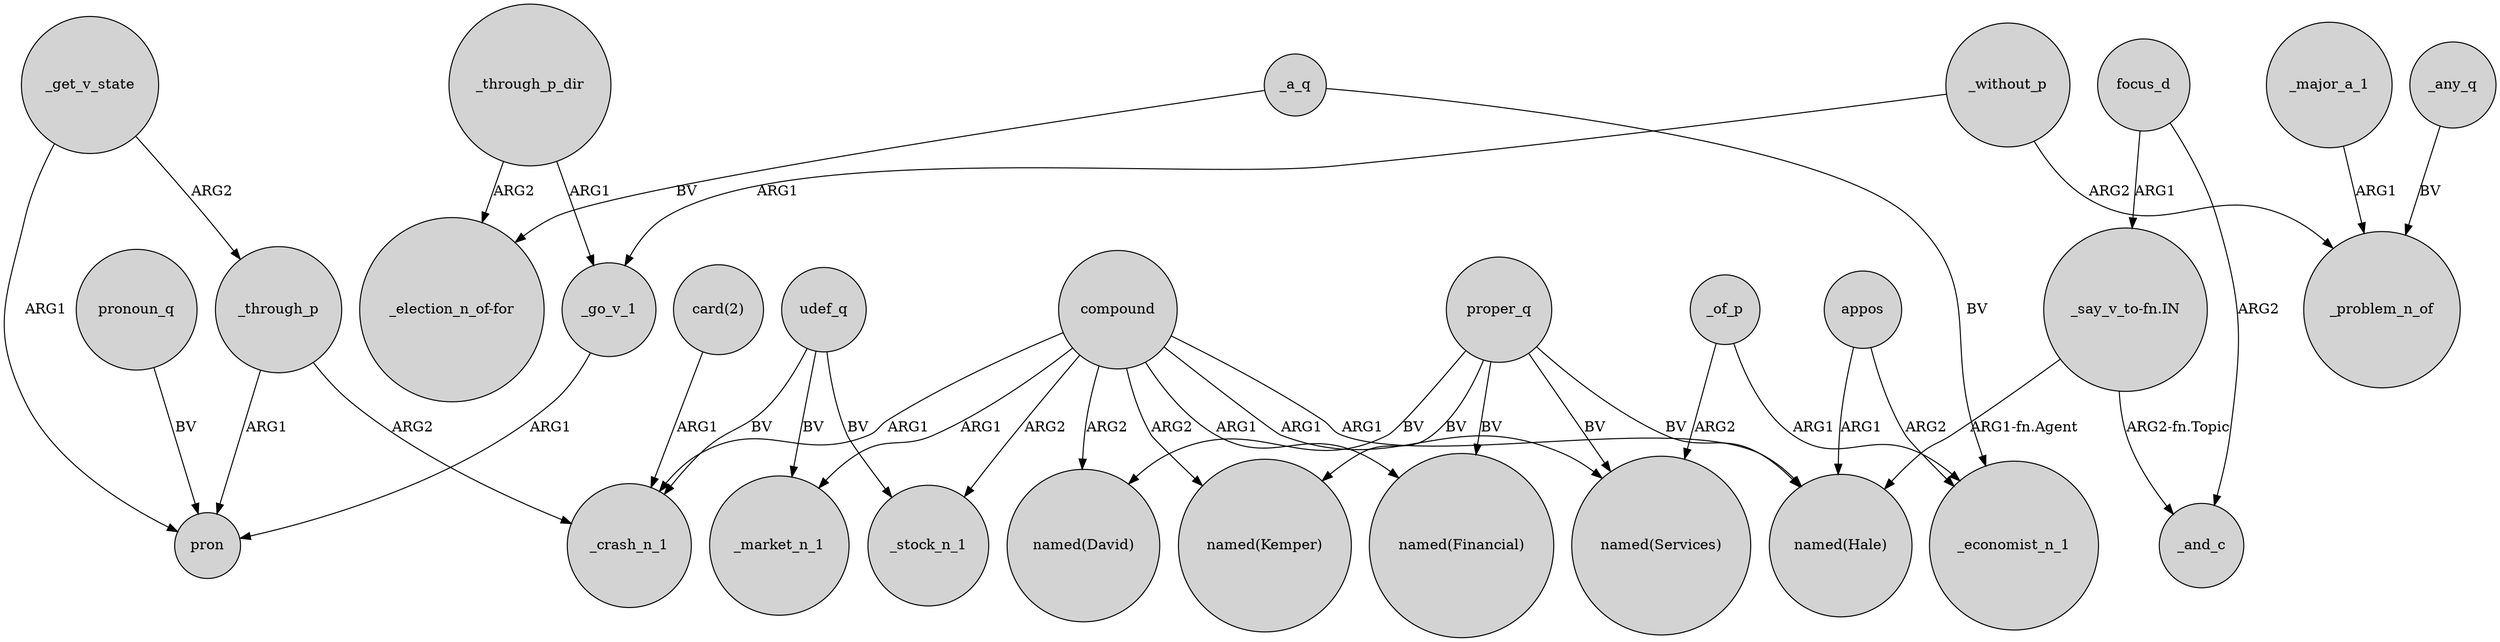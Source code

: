 digraph {
	node [shape=circle style=filled]
	proper_q -> "named(Kemper)" [label=BV]
	"card(2)" -> _crash_n_1 [label=ARG1]
	_through_p_dir -> "_election_n_of-for" [label=ARG2]
	_of_p -> "named(Services)" [label=ARG2]
	_major_a_1 -> _problem_n_of [label=ARG1]
	compound -> "named(Services)" [label=ARG1]
	appos -> _economist_n_1 [label=ARG2]
	compound -> "named(Hale)" [label=ARG1]
	compound -> _crash_n_1 [label=ARG1]
	_any_q -> _problem_n_of [label=BV]
	udef_q -> _market_n_1 [label=BV]
	_a_q -> _economist_n_1 [label=BV]
	proper_q -> "named(Services)" [label=BV]
	_through_p -> _crash_n_1 [label=ARG2]
	focus_d -> _and_c [label=ARG2]
	compound -> _stock_n_1 [label=ARG2]
	pronoun_q -> pron [label=BV]
	proper_q -> "named(Financial)" [label=BV]
	_a_q -> "_election_n_of-for" [label=BV]
	udef_q -> _stock_n_1 [label=BV]
	_get_v_state -> pron [label=ARG1]
	compound -> "named(David)" [label=ARG2]
	_without_p -> _problem_n_of [label=ARG2]
	"_say_v_to-fn.IN" -> _and_c [label="ARG2-fn.Topic"]
	_through_p_dir -> _go_v_1 [label=ARG1]
	_through_p -> pron [label=ARG1]
	_of_p -> _economist_n_1 [label=ARG1]
	_go_v_1 -> pron [label=ARG1]
	"_say_v_to-fn.IN" -> "named(Hale)" [label="ARG1-fn.Agent"]
	appos -> "named(Hale)" [label=ARG1]
	compound -> _market_n_1 [label=ARG1]
	proper_q -> "named(David)" [label=BV]
	udef_q -> _crash_n_1 [label=BV]
	proper_q -> "named(Hale)" [label=BV]
	_without_p -> _go_v_1 [label=ARG1]
	_get_v_state -> _through_p [label=ARG2]
	compound -> "named(Kemper)" [label=ARG2]
	focus_d -> "_say_v_to-fn.IN" [label=ARG1]
	compound -> "named(Financial)" [label=ARG1]
}
